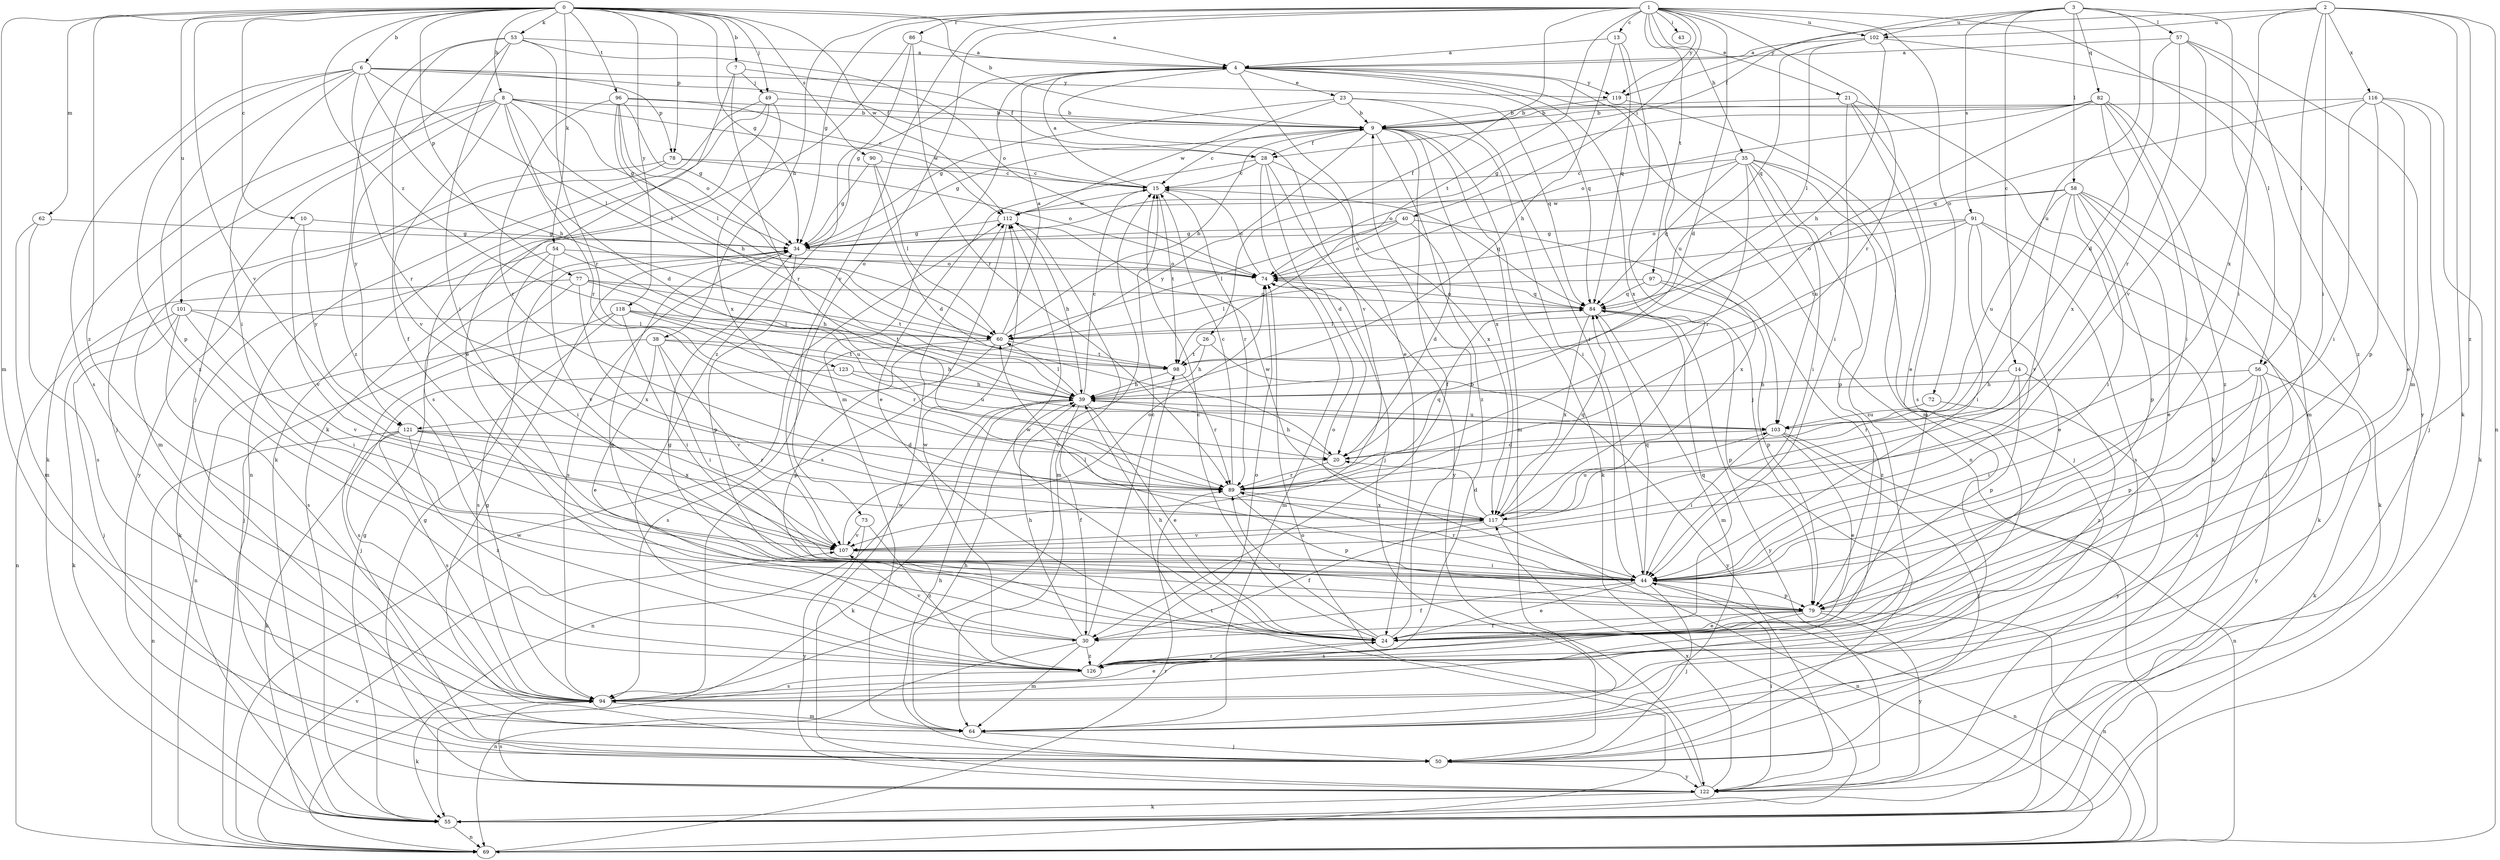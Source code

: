 strict digraph  {
0;
1;
2;
3;
4;
6;
7;
8;
9;
10;
13;
14;
15;
20;
21;
23;
24;
26;
28;
30;
34;
35;
38;
39;
40;
43;
44;
49;
50;
53;
54;
55;
56;
57;
58;
60;
62;
64;
69;
72;
73;
74;
77;
78;
79;
82;
84;
86;
89;
90;
91;
94;
96;
97;
98;
101;
102;
103;
107;
112;
116;
117;
118;
119;
121;
122;
123;
126;
0 -> 4  [label=a];
0 -> 6  [label=b];
0 -> 7  [label=b];
0 -> 8  [label=b];
0 -> 9  [label=b];
0 -> 10  [label=c];
0 -> 34  [label=g];
0 -> 49  [label=j];
0 -> 53  [label=k];
0 -> 54  [label=k];
0 -> 62  [label=m];
0 -> 64  [label=m];
0 -> 77  [label=p];
0 -> 78  [label=p];
0 -> 90  [label=s];
0 -> 96  [label=t];
0 -> 101  [label=u];
0 -> 107  [label=v];
0 -> 112  [label=w];
0 -> 118  [label=y];
0 -> 123  [label=z];
0 -> 126  [label=z];
1 -> 13  [label=c];
1 -> 20  [label=d];
1 -> 21  [label=e];
1 -> 26  [label=f];
1 -> 34  [label=g];
1 -> 35  [label=h];
1 -> 38  [label=h];
1 -> 40  [label=i];
1 -> 43  [label=i];
1 -> 56  [label=l];
1 -> 72  [label=o];
1 -> 73  [label=o];
1 -> 86  [label=r];
1 -> 89  [label=r];
1 -> 97  [label=t];
1 -> 98  [label=t];
1 -> 102  [label=u];
1 -> 107  [label=v];
1 -> 119  [label=y];
2 -> 44  [label=i];
2 -> 55  [label=k];
2 -> 56  [label=l];
2 -> 69  [label=n];
2 -> 102  [label=u];
2 -> 116  [label=x];
2 -> 117  [label=x];
2 -> 119  [label=y];
2 -> 126  [label=z];
3 -> 14  [label=c];
3 -> 28  [label=f];
3 -> 44  [label=i];
3 -> 57  [label=l];
3 -> 58  [label=l];
3 -> 82  [label=q];
3 -> 91  [label=s];
3 -> 102  [label=u];
3 -> 103  [label=u];
4 -> 23  [label=e];
4 -> 24  [label=e];
4 -> 34  [label=g];
4 -> 64  [label=m];
4 -> 69  [label=n];
4 -> 84  [label=q];
4 -> 103  [label=u];
4 -> 107  [label=v];
4 -> 117  [label=x];
4 -> 119  [label=y];
6 -> 28  [label=f];
6 -> 39  [label=h];
6 -> 44  [label=i];
6 -> 60  [label=l];
6 -> 78  [label=p];
6 -> 79  [label=p];
6 -> 89  [label=r];
6 -> 94  [label=s];
6 -> 119  [label=y];
6 -> 126  [label=z];
7 -> 24  [label=e];
7 -> 28  [label=f];
7 -> 49  [label=j];
7 -> 89  [label=r];
8 -> 9  [label=b];
8 -> 20  [label=d];
8 -> 34  [label=g];
8 -> 50  [label=j];
8 -> 55  [label=k];
8 -> 60  [label=l];
8 -> 89  [label=r];
8 -> 107  [label=v];
8 -> 112  [label=w];
8 -> 121  [label=y];
9 -> 15  [label=c];
9 -> 28  [label=f];
9 -> 30  [label=f];
9 -> 34  [label=g];
9 -> 44  [label=i];
9 -> 55  [label=k];
9 -> 64  [label=m];
9 -> 117  [label=x];
9 -> 121  [label=y];
9 -> 126  [label=z];
10 -> 34  [label=g];
10 -> 107  [label=v];
10 -> 121  [label=y];
13 -> 4  [label=a];
13 -> 39  [label=h];
13 -> 50  [label=j];
13 -> 84  [label=q];
14 -> 39  [label=h];
14 -> 79  [label=p];
14 -> 89  [label=r];
14 -> 126  [label=z];
15 -> 4  [label=a];
15 -> 84  [label=q];
15 -> 89  [label=r];
15 -> 98  [label=t];
15 -> 112  [label=w];
20 -> 39  [label=h];
20 -> 89  [label=r];
21 -> 9  [label=b];
21 -> 24  [label=e];
21 -> 44  [label=i];
21 -> 55  [label=k];
21 -> 94  [label=s];
23 -> 9  [label=b];
23 -> 34  [label=g];
23 -> 44  [label=i];
23 -> 84  [label=q];
23 -> 112  [label=w];
24 -> 9  [label=b];
24 -> 15  [label=c];
24 -> 34  [label=g];
24 -> 39  [label=h];
24 -> 84  [label=q];
24 -> 89  [label=r];
24 -> 112  [label=w];
24 -> 126  [label=z];
26 -> 39  [label=h];
26 -> 98  [label=t];
26 -> 122  [label=y];
28 -> 15  [label=c];
28 -> 20  [label=d];
28 -> 24  [label=e];
28 -> 50  [label=j];
28 -> 117  [label=x];
28 -> 122  [label=y];
30 -> 15  [label=c];
30 -> 34  [label=g];
30 -> 39  [label=h];
30 -> 64  [label=m];
30 -> 69  [label=n];
30 -> 107  [label=v];
30 -> 126  [label=z];
34 -> 74  [label=o];
34 -> 79  [label=p];
34 -> 94  [label=s];
35 -> 15  [label=c];
35 -> 44  [label=i];
35 -> 50  [label=j];
35 -> 74  [label=o];
35 -> 79  [label=p];
35 -> 84  [label=q];
35 -> 89  [label=r];
35 -> 103  [label=u];
35 -> 126  [label=z];
38 -> 24  [label=e];
38 -> 39  [label=h];
38 -> 44  [label=i];
38 -> 50  [label=j];
38 -> 98  [label=t];
38 -> 107  [label=v];
39 -> 15  [label=c];
39 -> 24  [label=e];
39 -> 30  [label=f];
39 -> 55  [label=k];
39 -> 60  [label=l];
39 -> 69  [label=n];
39 -> 103  [label=u];
40 -> 20  [label=d];
40 -> 34  [label=g];
40 -> 60  [label=l];
40 -> 74  [label=o];
40 -> 117  [label=x];
44 -> 24  [label=e];
44 -> 30  [label=f];
44 -> 50  [label=j];
44 -> 60  [label=l];
44 -> 69  [label=n];
44 -> 74  [label=o];
44 -> 79  [label=p];
44 -> 84  [label=q];
44 -> 89  [label=r];
49 -> 9  [label=b];
49 -> 55  [label=k];
49 -> 69  [label=n];
49 -> 94  [label=s];
49 -> 117  [label=x];
50 -> 34  [label=g];
50 -> 39  [label=h];
50 -> 122  [label=y];
53 -> 4  [label=a];
53 -> 30  [label=f];
53 -> 44  [label=i];
53 -> 50  [label=j];
53 -> 74  [label=o];
53 -> 89  [label=r];
53 -> 126  [label=z];
54 -> 39  [label=h];
54 -> 44  [label=i];
54 -> 55  [label=k];
54 -> 74  [label=o];
54 -> 107  [label=v];
55 -> 34  [label=g];
55 -> 69  [label=n];
56 -> 39  [label=h];
56 -> 44  [label=i];
56 -> 55  [label=k];
56 -> 79  [label=p];
56 -> 94  [label=s];
56 -> 122  [label=y];
57 -> 4  [label=a];
57 -> 20  [label=d];
57 -> 64  [label=m];
57 -> 89  [label=r];
57 -> 107  [label=v];
57 -> 126  [label=z];
58 -> 24  [label=e];
58 -> 44  [label=i];
58 -> 50  [label=j];
58 -> 55  [label=k];
58 -> 74  [label=o];
58 -> 79  [label=p];
58 -> 103  [label=u];
58 -> 107  [label=v];
58 -> 112  [label=w];
60 -> 4  [label=a];
60 -> 9  [label=b];
60 -> 79  [label=p];
60 -> 94  [label=s];
60 -> 98  [label=t];
62 -> 34  [label=g];
62 -> 64  [label=m];
62 -> 94  [label=s];
64 -> 39  [label=h];
64 -> 50  [label=j];
69 -> 89  [label=r];
69 -> 98  [label=t];
69 -> 107  [label=v];
69 -> 112  [label=w];
72 -> 103  [label=u];
72 -> 122  [label=y];
73 -> 107  [label=v];
73 -> 122  [label=y];
73 -> 126  [label=z];
74 -> 15  [label=c];
74 -> 64  [label=m];
74 -> 84  [label=q];
77 -> 50  [label=j];
77 -> 69  [label=n];
77 -> 84  [label=q];
77 -> 98  [label=t];
77 -> 103  [label=u];
77 -> 117  [label=x];
78 -> 15  [label=c];
78 -> 64  [label=m];
78 -> 74  [label=o];
78 -> 122  [label=y];
79 -> 24  [label=e];
79 -> 30  [label=f];
79 -> 69  [label=n];
79 -> 94  [label=s];
79 -> 122  [label=y];
82 -> 9  [label=b];
82 -> 34  [label=g];
82 -> 44  [label=i];
82 -> 64  [label=m];
82 -> 74  [label=o];
82 -> 98  [label=t];
82 -> 117  [label=x];
82 -> 126  [label=z];
84 -> 60  [label=l];
84 -> 64  [label=m];
84 -> 74  [label=o];
84 -> 79  [label=p];
84 -> 117  [label=x];
84 -> 122  [label=y];
86 -> 4  [label=a];
86 -> 55  [label=k];
86 -> 89  [label=r];
86 -> 126  [label=z];
89 -> 15  [label=c];
89 -> 79  [label=p];
89 -> 84  [label=q];
89 -> 117  [label=x];
90 -> 15  [label=c];
90 -> 20  [label=d];
90 -> 34  [label=g];
90 -> 60  [label=l];
91 -> 24  [label=e];
91 -> 34  [label=g];
91 -> 44  [label=i];
91 -> 55  [label=k];
91 -> 74  [label=o];
91 -> 94  [label=s];
91 -> 98  [label=t];
94 -> 15  [label=c];
94 -> 24  [label=e];
94 -> 55  [label=k];
94 -> 64  [label=m];
96 -> 9  [label=b];
96 -> 15  [label=c];
96 -> 34  [label=g];
96 -> 39  [label=h];
96 -> 60  [label=l];
96 -> 74  [label=o];
96 -> 89  [label=r];
97 -> 60  [label=l];
97 -> 79  [label=p];
97 -> 84  [label=q];
97 -> 126  [label=z];
98 -> 39  [label=h];
98 -> 89  [label=r];
101 -> 44  [label=i];
101 -> 50  [label=j];
101 -> 55  [label=k];
101 -> 60  [label=l];
101 -> 94  [label=s];
101 -> 107  [label=v];
102 -> 4  [label=a];
102 -> 39  [label=h];
102 -> 60  [label=l];
102 -> 84  [label=q];
102 -> 122  [label=y];
103 -> 20  [label=d];
103 -> 24  [label=e];
103 -> 44  [label=i];
103 -> 50  [label=j];
103 -> 69  [label=n];
107 -> 44  [label=i];
107 -> 74  [label=o];
112 -> 34  [label=g];
112 -> 39  [label=h];
112 -> 64  [label=m];
112 -> 94  [label=s];
116 -> 9  [label=b];
116 -> 24  [label=e];
116 -> 44  [label=i];
116 -> 50  [label=j];
116 -> 55  [label=k];
116 -> 79  [label=p];
116 -> 84  [label=q];
117 -> 20  [label=d];
117 -> 30  [label=f];
117 -> 69  [label=n];
117 -> 84  [label=q];
117 -> 103  [label=u];
117 -> 107  [label=v];
117 -> 112  [label=w];
118 -> 44  [label=i];
118 -> 60  [label=l];
118 -> 69  [label=n];
118 -> 89  [label=r];
118 -> 94  [label=s];
118 -> 98  [label=t];
119 -> 9  [label=b];
119 -> 64  [label=m];
121 -> 20  [label=d];
121 -> 55  [label=k];
121 -> 69  [label=n];
121 -> 89  [label=r];
121 -> 94  [label=s];
121 -> 117  [label=x];
121 -> 126  [label=z];
122 -> 34  [label=g];
122 -> 44  [label=i];
122 -> 55  [label=k];
122 -> 74  [label=o];
122 -> 94  [label=s];
122 -> 112  [label=w];
122 -> 117  [label=x];
123 -> 39  [label=h];
123 -> 94  [label=s];
123 -> 103  [label=u];
126 -> 74  [label=o];
126 -> 94  [label=s];
126 -> 112  [label=w];
}

